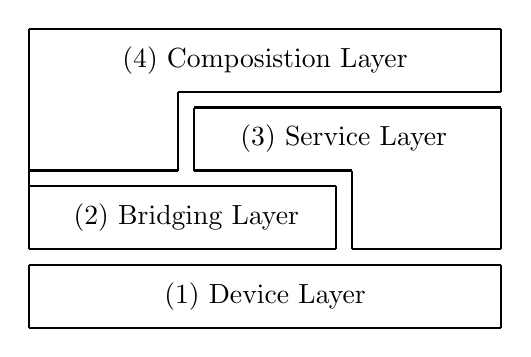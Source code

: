 \begin{tikzpicture}
    \node at (0, 2) {(4) Composistion Layer};
    \node at (1, 1) {(3) Service Layer};
    \node at (-1, 0) {(2) Bridging Layer};
    \node at (0, -1) {(1) Device Layer};
    
    %Composition Layer Box
    \draw[thick,-] (3,2.4) -- (-3,2.4);
    \draw[thick,-] (-3,2.4) -- (-3,0.6);
    \draw[thick,-] (3,2.4) -- (3,1.6);
    \draw[thick,-] (-3,0.6) -- (-1.1,0.6);
    \draw[thick,-] (3,1.6) -- (-1.1,1.6);
    \draw[thick,-] (-1.1,0.6) -- (-1.1,1.6);
    
    %Service Layer Box
    \draw[thick,-] (3,1.4) -- (-0.9,1.4);
    \draw[thick,-] (3,1.4) -- (3,-0.4);
    \draw[thick,-] (3,-0.4) -- (1.1,-0.4);
    \draw[thick,-] (1.1,-0.4) -- (1.1,0.6);
    \draw[thick,-] (1.1, 0.6) -- (-0.9,0.6);
    \draw[thick,-] (-0.9, 0.6) -- (-0.9,1.4);

    %Bridging Layer Box
    \draw[thick,-] (-3,0.4) -- (0.9, 0.4);
    \draw[thick,-] (0.9, 0.4) -- (0.9, -0.4);
    \draw[thick,-] (0.9, -0.4) -- (-3, -0.4);
    \draw[thick,-] (-3, -0.4) -- (-3, 0.6);
    
    %Bridging Layer Box
    \draw[thick,-] (-3,-0.6) -- (3, -0.6);
    \draw[thick,-] (3, -0.6) -- (3, -1.4);
    \draw[thick,-] (3, -1.4) -- (-3, -1.4);
    \draw[thick,-] (-3, -1.4) -- (-3, -0.6);
\end{tikzpicture}
